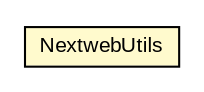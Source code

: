 #!/usr/local/bin/dot
#
# Class diagram 
# Generated by UMLGraph version 5.1 (http://www.umlgraph.org/)
#

digraph G {
	edge [fontname="arial",fontsize=10,labelfontname="arial",labelfontsize=10];
	node [fontname="arial",fontsize=10,shape=plaintext];
	nodesep=0.25;
	ranksep=0.5;
	// io.nextweb.common.NextwebUtils
	c5729 [label=<<table title="io.nextweb.common.NextwebUtils" border="0" cellborder="1" cellspacing="0" cellpadding="2" port="p" bgcolor="lemonChiffon" href="./NextwebUtils.html">
		<tr><td><table border="0" cellspacing="0" cellpadding="1">
<tr><td align="center" balign="center"> NextwebUtils </td></tr>
		</table></td></tr>
		</table>>, fontname="arial", fontcolor="black", fontsize=10.0];
}

